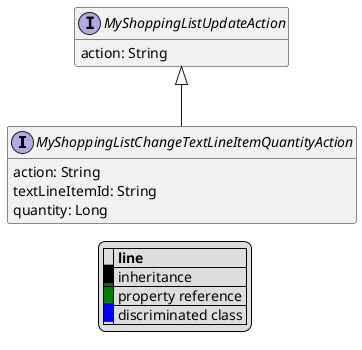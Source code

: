 @startuml

hide empty fields
hide empty methods
legend
|= |= line |
|<back:black>   </back>| inheritance |
|<back:green>   </back>| property reference |
|<back:blue>   </back>| discriminated class |
endlegend
interface MyShoppingListChangeTextLineItemQuantityAction [[MyShoppingListChangeTextLineItemQuantityAction.svg]] extends MyShoppingListUpdateAction {
    action: String
    textLineItemId: String
    quantity: Long
}
interface MyShoppingListUpdateAction [[MyShoppingListUpdateAction.svg]]  {
    action: String
}





@enduml
